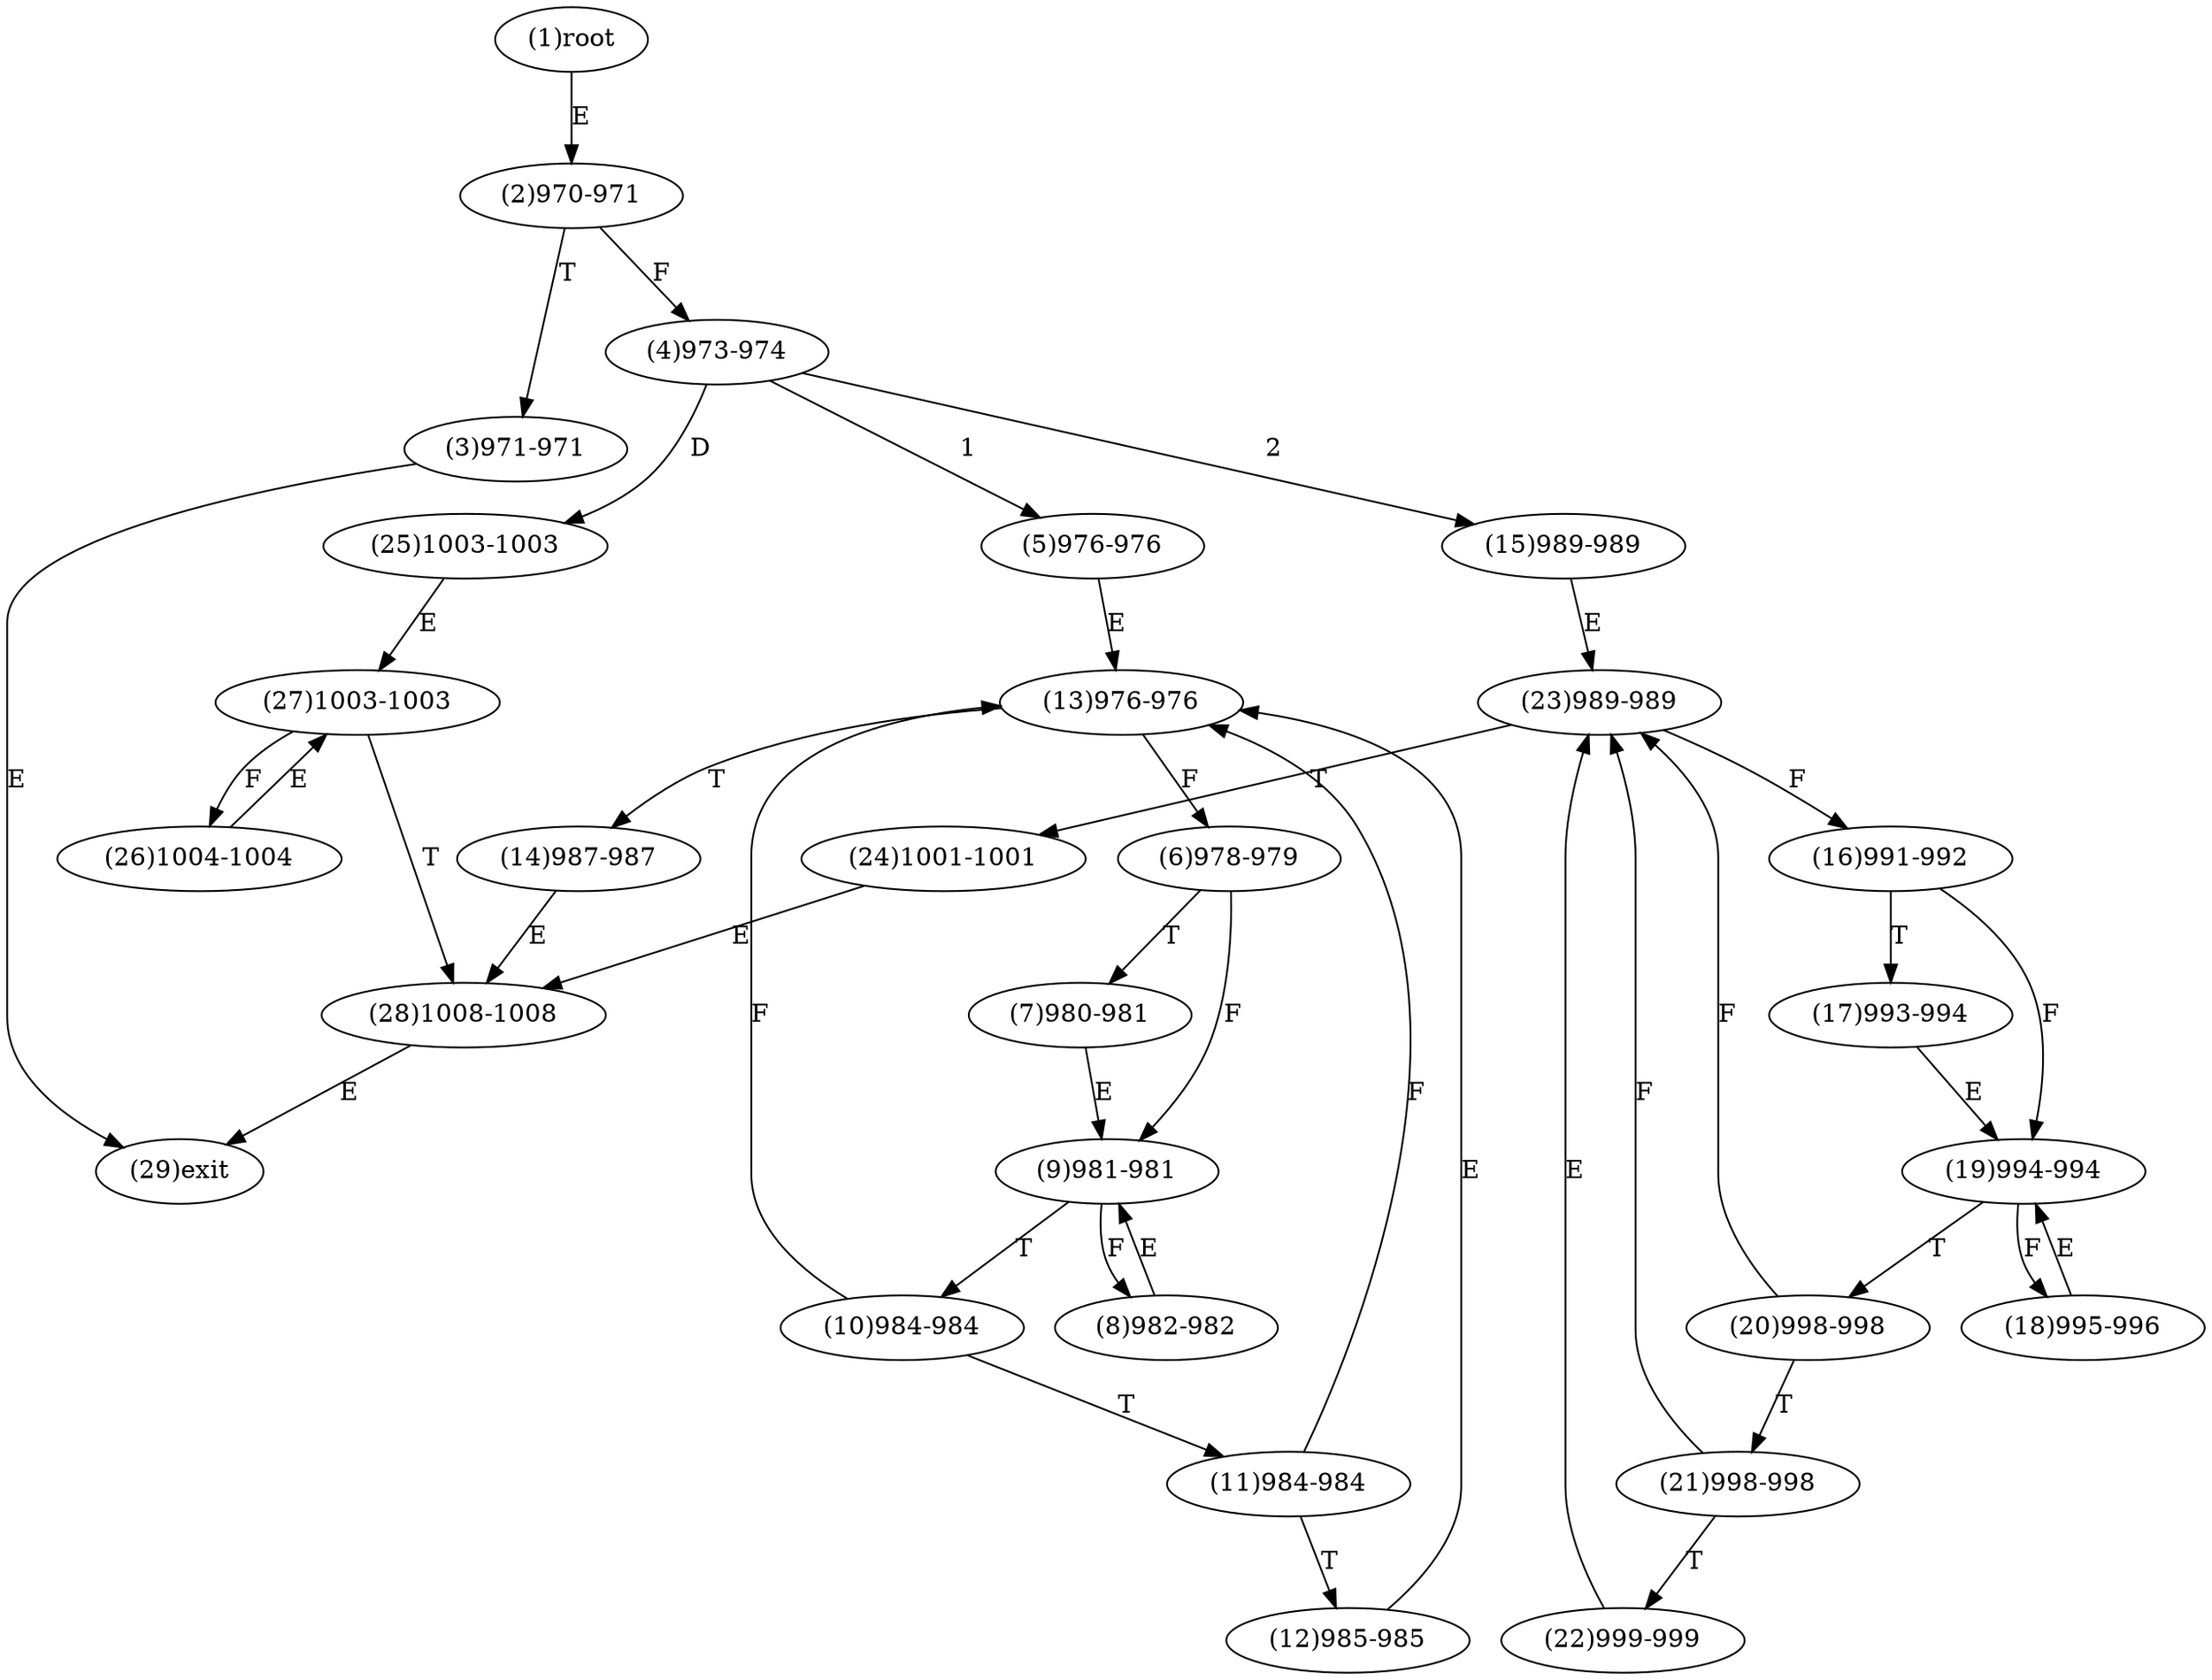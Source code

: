 digraph "" { 
1[ label="(1)root"];
2[ label="(2)970-971"];
3[ label="(3)971-971"];
4[ label="(4)973-974"];
5[ label="(5)976-976"];
6[ label="(6)978-979"];
7[ label="(7)980-981"];
8[ label="(8)982-982"];
9[ label="(9)981-981"];
10[ label="(10)984-984"];
11[ label="(11)984-984"];
12[ label="(12)985-985"];
13[ label="(13)976-976"];
14[ label="(14)987-987"];
15[ label="(15)989-989"];
17[ label="(17)993-994"];
16[ label="(16)991-992"];
19[ label="(19)994-994"];
18[ label="(18)995-996"];
21[ label="(21)998-998"];
20[ label="(20)998-998"];
23[ label="(23)989-989"];
22[ label="(22)999-999"];
25[ label="(25)1003-1003"];
24[ label="(24)1001-1001"];
27[ label="(27)1003-1003"];
26[ label="(26)1004-1004"];
29[ label="(29)exit"];
28[ label="(28)1008-1008"];
1->2[ label="E"];
2->4[ label="F"];
2->3[ label="T"];
3->29[ label="E"];
4->5[ label="1"];
4->15[ label="2"];
4->25[ label="D"];
5->13[ label="E"];
6->9[ label="F"];
6->7[ label="T"];
7->9[ label="E"];
8->9[ label="E"];
9->8[ label="F"];
9->10[ label="T"];
10->13[ label="F"];
10->11[ label="T"];
11->13[ label="F"];
11->12[ label="T"];
12->13[ label="E"];
13->6[ label="F"];
13->14[ label="T"];
14->28[ label="E"];
15->23[ label="E"];
16->19[ label="F"];
16->17[ label="T"];
17->19[ label="E"];
18->19[ label="E"];
19->18[ label="F"];
19->20[ label="T"];
20->23[ label="F"];
20->21[ label="T"];
21->23[ label="F"];
21->22[ label="T"];
22->23[ label="E"];
23->16[ label="F"];
23->24[ label="T"];
24->28[ label="E"];
25->27[ label="E"];
26->27[ label="E"];
27->26[ label="F"];
27->28[ label="T"];
28->29[ label="E"];
}